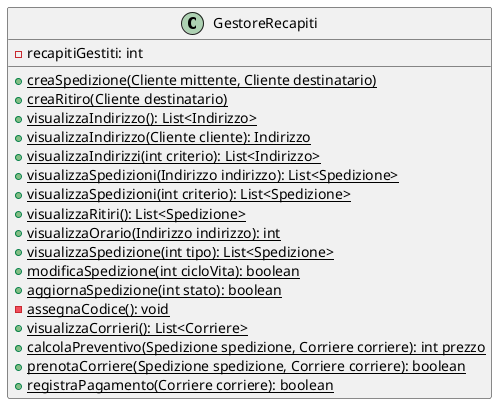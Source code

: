 @startuml
class GestoreRecapiti {
  - recapitiGestiti: int
  {static}{method} + creaSpedizione(Cliente mittente, Cliente destinatario)
  {static}{method} + creaRitiro(Cliente destinatario)
  {static}{method} + visualizzaIndirizzo(): List<Indirizzo>
  {static}{method} + visualizzaIndirizzo(Cliente cliente): Indirizzo
  {static}{method} + visualizzaIndirizzi(int criterio): List<Indirizzo>
  {static}{method} + visualizzaSpedizioni(Indirizzo indirizzo): List<Spedizione>
  {static}{method} + visualizzaSpedizioni(int criterio): List<Spedizione>
  {static}{method} + visualizzaRitiri(): List<Spedizione>
  {static}{method} + visualizzaOrario(Indirizzo indirizzo): int
  {static}{method} + visualizzaSpedizione(int tipo): List<Spedizione>
  {static}{method} + modificaSpedizione(int cicloVita): boolean
  {static}{method} + aggiornaSpedizione(int stato): boolean
  {static}{method} - assegnaCodice(): void
  {static}{method} + visualizzaCorrieri(): List<Corriere>
  {static}{method} + calcolaPreventivo(Spedizione spedizione, Corriere corriere): int prezzo
  {static}{method} + prenotaCorriere(Spedizione spedizione, Corriere corriere): boolean
  {static}{method} + registraPagamento(Corriere corriere): boolean
}

@enduml
